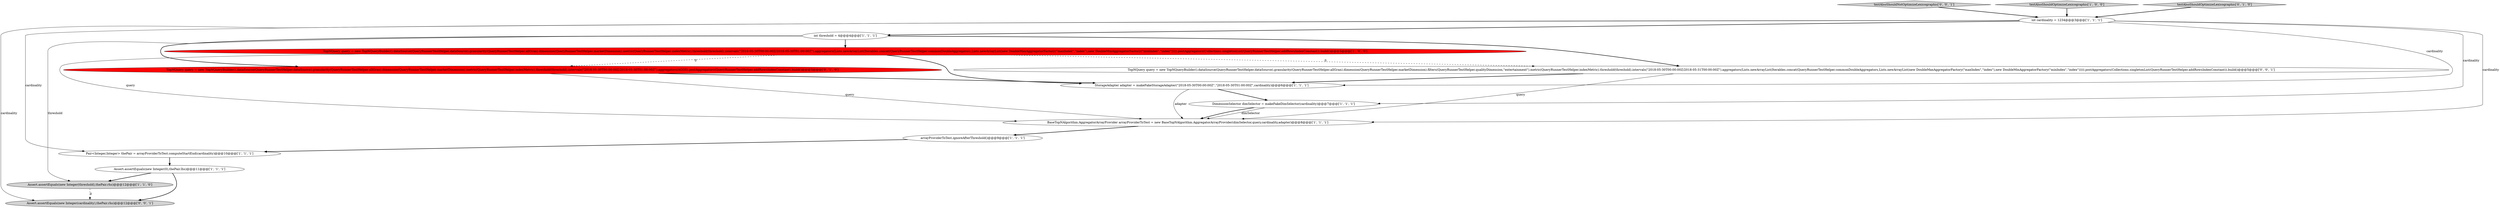 digraph {
15 [style = filled, label = "testAlsoShouldNotOptimizeLexicographic['0', '0', '1']", fillcolor = lightgray, shape = diamond image = "AAA0AAABBB3BBB"];
2 [style = filled, label = "TopNQuery query = new TopNQueryBuilder().dataSource(QueryRunnerTestHelper.dataSource).granularity(QueryRunnerTestHelper.allGran).dimension(QueryRunnerTestHelper.marketDimension).metric(QueryRunnerTestHelper.indexMetric).threshold(threshold).intervals(\"2018-05-30T00:00:00Z/2018-05-30T01:00:00Z\").aggregators(Lists.newArrayList(Iterables.concat(QueryRunnerTestHelper.commonDoubleAggregators,Lists.newArrayList(new DoubleMaxAggregatorFactory(\"maxIndex\",\"index\"),new DoubleMinAggregatorFactory(\"minIndex\",\"index\"))))).postAggregators(Collections.singletonList(QueryRunnerTestHelper.addRowsIndexConstant)).build()@@@5@@@['1', '0', '0']", fillcolor = red, shape = ellipse image = "AAA1AAABBB1BBB"];
9 [style = filled, label = "arrayProviderToTest.ignoreAfterThreshold()@@@9@@@['1', '1', '1']", fillcolor = white, shape = ellipse image = "AAA0AAABBB1BBB"];
1 [style = filled, label = "int threshold = 4@@@4@@@['1', '1', '1']", fillcolor = white, shape = ellipse image = "AAA0AAABBB1BBB"];
7 [style = filled, label = "StorageAdapter adapter = makeFakeStorageAdapter(\"2018-05-30T00:00:00Z\",\"2018-05-30T01:00:00Z\",cardinality)@@@6@@@['1', '1', '1']", fillcolor = white, shape = ellipse image = "AAA0AAABBB1BBB"];
13 [style = filled, label = "Assert.assertEquals(new Integer(cardinality),thePair.rhs)@@@12@@@['0', '0', '1']", fillcolor = lightgray, shape = ellipse image = "AAA0AAABBB3BBB"];
3 [style = filled, label = "BaseTopNAlgorithm.AggregatorArrayProvider arrayProviderToTest = new BaseTopNAlgorithm.AggregatorArrayProvider(dimSelector,query,cardinality,adapter)@@@8@@@['1', '1', '1']", fillcolor = white, shape = ellipse image = "AAA0AAABBB1BBB"];
14 [style = filled, label = "TopNQuery query = new TopNQueryBuilder().dataSource(QueryRunnerTestHelper.dataSource).granularity(QueryRunnerTestHelper.allGran).dimension(QueryRunnerTestHelper.marketDimension).filters(QueryRunnerTestHelper.qualityDimension,\"entertainment\").metric(QueryRunnerTestHelper.indexMetric).threshold(threshold).intervals(\"2018-05-30T00:00:00Z/2018-05-31T00:00:00Z\").aggregators(Lists.newArrayList(Iterables.concat(QueryRunnerTestHelper.commonDoubleAggregators,Lists.newArrayList(new DoubleMaxAggregatorFactory(\"maxIndex\",\"index\"),new DoubleMinAggregatorFactory(\"minIndex\",\"index\"))))).postAggregators(Collections.singletonList(QueryRunnerTestHelper.addRowsIndexConstant)).build()@@@5@@@['0', '0', '1']", fillcolor = white, shape = ellipse image = "AAA0AAABBB3BBB"];
8 [style = filled, label = "DimensionSelector dimSelector = makeFakeDimSelector(cardinality)@@@7@@@['1', '1', '1']", fillcolor = white, shape = ellipse image = "AAA0AAABBB1BBB"];
4 [style = filled, label = "testAlsoShouldOptimizeLexicographic['1', '0', '0']", fillcolor = lightgray, shape = diamond image = "AAA0AAABBB1BBB"];
6 [style = filled, label = "int cardinality = 1234@@@3@@@['1', '1', '1']", fillcolor = white, shape = ellipse image = "AAA0AAABBB1BBB"];
0 [style = filled, label = "Assert.assertEquals(new Integer(threshold),thePair.rhs)@@@12@@@['1', '1', '0']", fillcolor = lightgray, shape = ellipse image = "AAA0AAABBB1BBB"];
10 [style = filled, label = "Pair<Integer,Integer> thePair = arrayProviderToTest.computeStartEnd(cardinality)@@@10@@@['1', '1', '1']", fillcolor = white, shape = ellipse image = "AAA0AAABBB1BBB"];
11 [style = filled, label = "testAlsoShouldOptimizeLexicographic['0', '1', '0']", fillcolor = lightgray, shape = diamond image = "AAA0AAABBB2BBB"];
12 [style = filled, label = "TopNQuery query = new TopNQueryBuilder().dataSource(QueryRunnerTestHelper.dataSource).granularity(QueryRunnerTestHelper.allGran).dimension(QueryRunnerTestHelper.marketDimension).metric(QueryRunnerTestHelper.indexMetric).threshold(threshold).intervals(\"2018-05-30T00:00:00Z/2018-05-30T01:00:00Z\").aggregators(AGGS).postAggregators(QueryRunnerTestHelper.addRowsIndexConstant).build()@@@5@@@['0', '1', '0']", fillcolor = red, shape = ellipse image = "AAA1AAABBB2BBB"];
5 [style = filled, label = "Assert.assertEquals(new Integer(0),thePair.lhs)@@@11@@@['1', '1', '1']", fillcolor = white, shape = ellipse image = "AAA0AAABBB1BBB"];
6->10 [style = solid, label="cardinality"];
6->13 [style = solid, label="cardinality"];
4->6 [style = bold, label=""];
11->6 [style = bold, label=""];
8->3 [style = bold, label=""];
6->7 [style = solid, label="cardinality"];
15->6 [style = bold, label=""];
12->3 [style = solid, label="query"];
9->10 [style = bold, label=""];
7->8 [style = bold, label=""];
1->0 [style = solid, label="threshold"];
12->7 [style = bold, label=""];
14->7 [style = bold, label=""];
3->9 [style = bold, label=""];
6->1 [style = bold, label=""];
2->12 [style = dashed, label="0"];
10->5 [style = bold, label=""];
2->3 [style = solid, label="query"];
2->14 [style = dashed, label="0"];
5->0 [style = bold, label=""];
6->3 [style = solid, label="cardinality"];
5->13 [style = bold, label=""];
7->3 [style = solid, label="adapter"];
0->13 [style = dashed, label="0"];
1->12 [style = bold, label=""];
1->14 [style = bold, label=""];
1->2 [style = bold, label=""];
8->3 [style = solid, label="dimSelector"];
2->7 [style = bold, label=""];
6->8 [style = solid, label="cardinality"];
14->3 [style = solid, label="query"];
}
